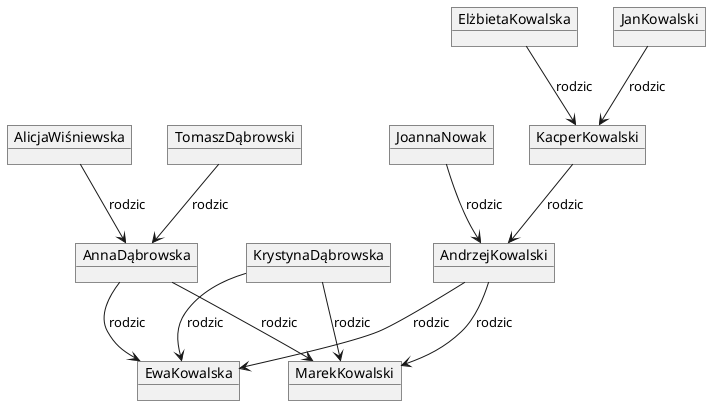 @startuml
object MarekKowalski
object EwaKowalska
object AnnaDąbrowska
AnnaDąbrowska-->EwaKowalska : rodzic
AnnaDąbrowska-->MarekKowalski : rodzic
object AndrzejKowalski
AndrzejKowalski-->EwaKowalska : rodzic
AndrzejKowalski-->MarekKowalski : rodzic
object KrystynaDąbrowska
KrystynaDąbrowska-->EwaKowalska : rodzic
KrystynaDąbrowska-->MarekKowalski : rodzic
object AlicjaWiśniewska
AlicjaWiśniewska-->AnnaDąbrowska : rodzic
object TomaszDąbrowski
TomaszDąbrowski-->AnnaDąbrowska : rodzic
object JoannaNowak
JoannaNowak-->AndrzejKowalski : rodzic
object KacperKowalski
KacperKowalski-->AndrzejKowalski : rodzic
object ElżbietaKowalska
ElżbietaKowalska-->KacperKowalski : rodzic
object JanKowalski
JanKowalski-->KacperKowalski : rodzic
@enduml